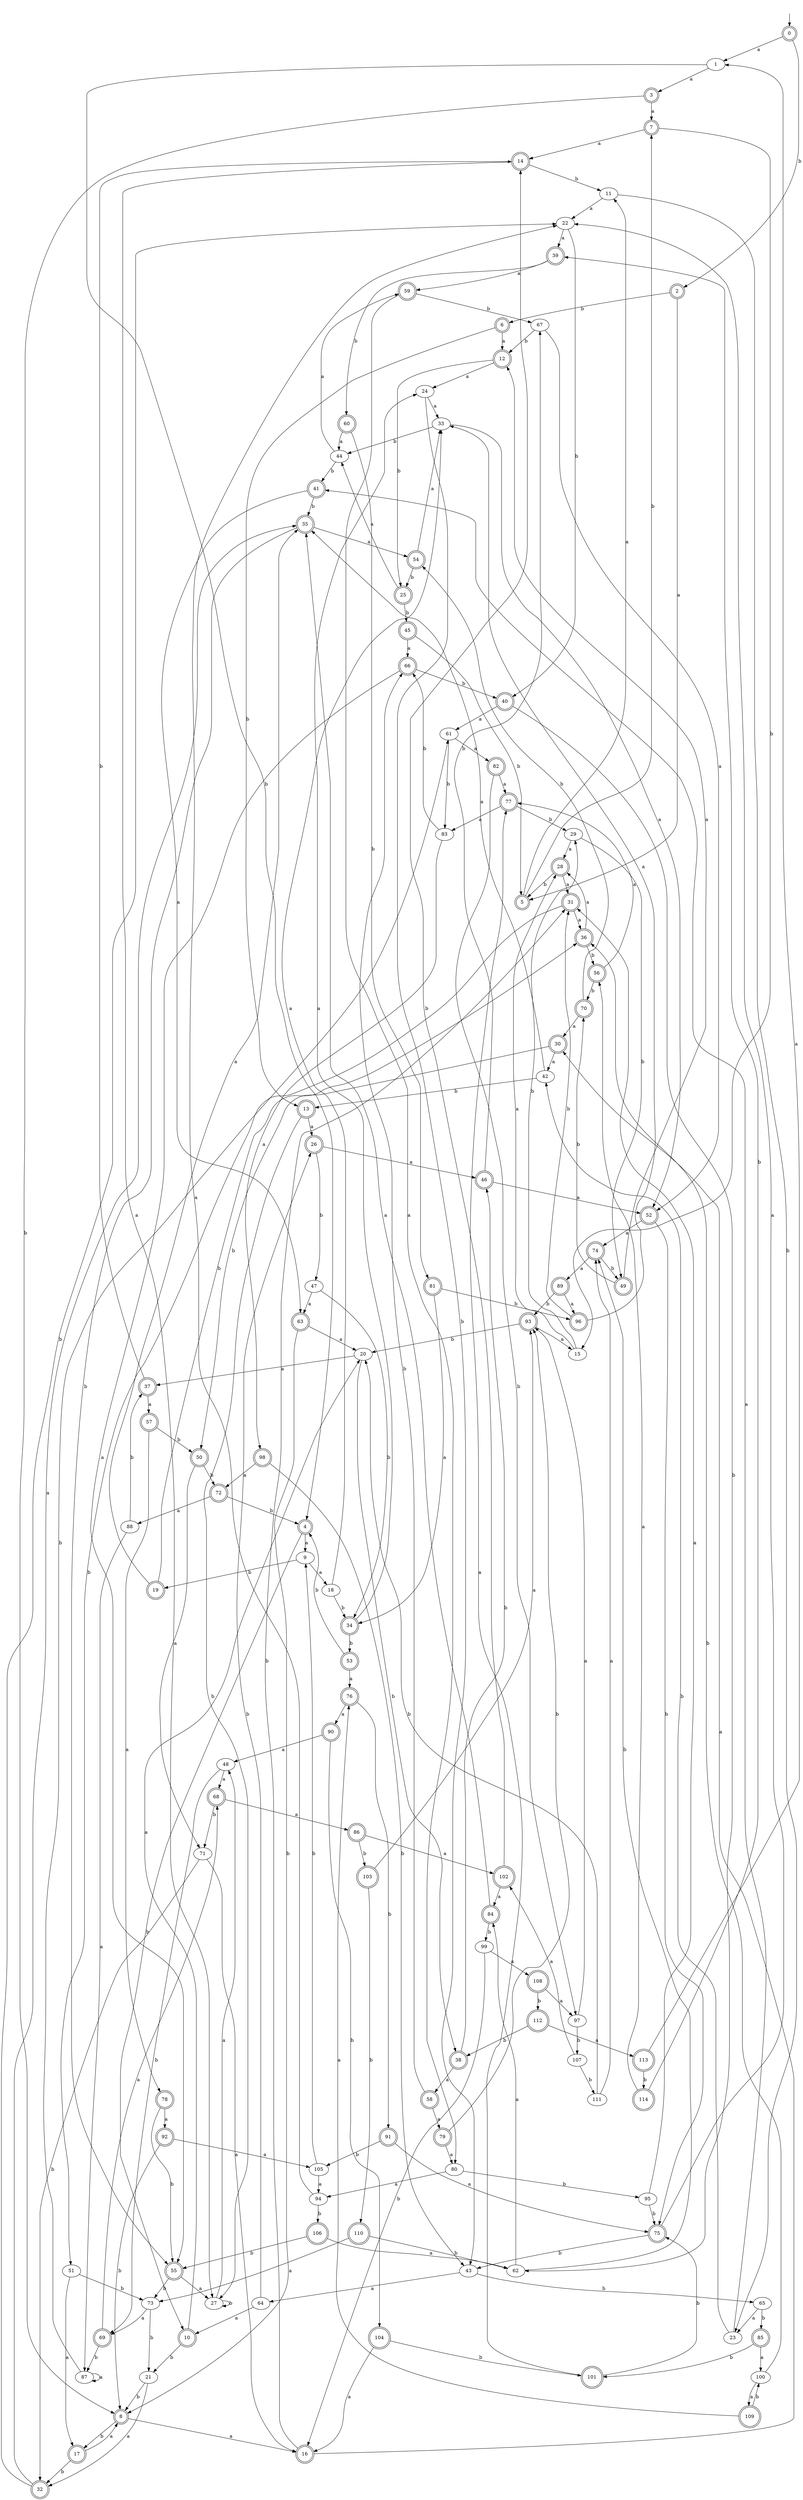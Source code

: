digraph RandomDFA {
  __start0 [label="", shape=none];
  __start0 -> 0 [label=""];
  0 [shape=circle] [shape=doublecircle]
  0 -> 1 [label="a"]
  0 -> 2 [label="b"]
  1
  1 -> 3 [label="a"]
  1 -> 4 [label="b"]
  2 [shape=doublecircle]
  2 -> 5 [label="a"]
  2 -> 6 [label="b"]
  3 [shape=doublecircle]
  3 -> 7 [label="a"]
  3 -> 8 [label="b"]
  4 [shape=doublecircle]
  4 -> 9 [label="a"]
  4 -> 10 [label="b"]
  5 [shape=doublecircle]
  5 -> 11 [label="a"]
  5 -> 7 [label="b"]
  6 [shape=doublecircle]
  6 -> 12 [label="a"]
  6 -> 13 [label="b"]
  7 [shape=doublecircle]
  7 -> 14 [label="a"]
  7 -> 15 [label="b"]
  8 [shape=doublecircle]
  8 -> 16 [label="a"]
  8 -> 17 [label="b"]
  9
  9 -> 18 [label="a"]
  9 -> 19 [label="b"]
  10 [shape=doublecircle]
  10 -> 20 [label="a"]
  10 -> 21 [label="b"]
  11
  11 -> 22 [label="a"]
  11 -> 23 [label="b"]
  12 [shape=doublecircle]
  12 -> 24 [label="a"]
  12 -> 25 [label="b"]
  13 [shape=doublecircle]
  13 -> 26 [label="a"]
  13 -> 27 [label="b"]
  14 [shape=doublecircle]
  14 -> 27 [label="a"]
  14 -> 11 [label="b"]
  15
  15 -> 28 [label="a"]
  15 -> 29 [label="b"]
  16 [shape=doublecircle]
  16 -> 30 [label="a"]
  16 -> 31 [label="b"]
  17 [shape=doublecircle]
  17 -> 8 [label="a"]
  17 -> 32 [label="b"]
  18
  18 -> 33 [label="a"]
  18 -> 34 [label="b"]
  19 [shape=doublecircle]
  19 -> 35 [label="a"]
  19 -> 36 [label="b"]
  20
  20 -> 37 [label="a"]
  20 -> 38 [label="b"]
  21
  21 -> 32 [label="a"]
  21 -> 8 [label="b"]
  22
  22 -> 39 [label="a"]
  22 -> 40 [label="b"]
  23
  23 -> 41 [label="a"]
  23 -> 42 [label="b"]
  24
  24 -> 33 [label="a"]
  24 -> 43 [label="b"]
  25 [shape=doublecircle]
  25 -> 44 [label="a"]
  25 -> 45 [label="b"]
  26 [shape=doublecircle]
  26 -> 46 [label="a"]
  26 -> 47 [label="b"]
  27
  27 -> 48 [label="a"]
  27 -> 27 [label="b"]
  28 [shape=doublecircle]
  28 -> 31 [label="a"]
  28 -> 5 [label="b"]
  29
  29 -> 28 [label="a"]
  29 -> 49 [label="b"]
  30 [shape=doublecircle]
  30 -> 42 [label="a"]
  30 -> 50 [label="b"]
  31 [shape=doublecircle]
  31 -> 36 [label="a"]
  31 -> 51 [label="b"]
  32 [shape=doublecircle]
  32 -> 35 [label="a"]
  32 -> 22 [label="b"]
  33
  33 -> 52 [label="a"]
  33 -> 44 [label="b"]
  34 [shape=doublecircle]
  34 -> 24 [label="a"]
  34 -> 53 [label="b"]
  35 [shape=doublecircle]
  35 -> 54 [label="a"]
  35 -> 55 [label="b"]
  36 [shape=doublecircle]
  36 -> 28 [label="a"]
  36 -> 56 [label="b"]
  37 [shape=doublecircle]
  37 -> 57 [label="a"]
  37 -> 14 [label="b"]
  38 [shape=doublecircle]
  38 -> 58 [label="a"]
  38 -> 46 [label="b"]
  39 [shape=doublecircle]
  39 -> 59 [label="a"]
  39 -> 60 [label="b"]
  40 [shape=doublecircle]
  40 -> 61 [label="a"]
  40 -> 62 [label="b"]
  41 [shape=doublecircle]
  41 -> 63 [label="a"]
  41 -> 35 [label="b"]
  42
  42 -> 35 [label="a"]
  42 -> 13 [label="b"]
  43
  43 -> 64 [label="a"]
  43 -> 65 [label="b"]
  44
  44 -> 59 [label="a"]
  44 -> 41 [label="b"]
  45 [shape=doublecircle]
  45 -> 66 [label="a"]
  45 -> 5 [label="b"]
  46 [shape=doublecircle]
  46 -> 52 [label="a"]
  46 -> 67 [label="b"]
  47
  47 -> 63 [label="a"]
  47 -> 34 [label="b"]
  48
  48 -> 68 [label="a"]
  48 -> 69 [label="b"]
  49 [shape=doublecircle]
  49 -> 12 [label="a"]
  49 -> 70 [label="b"]
  50 [shape=doublecircle]
  50 -> 71 [label="a"]
  50 -> 72 [label="b"]
  51
  51 -> 17 [label="a"]
  51 -> 73 [label="b"]
  52 [shape=doublecircle]
  52 -> 74 [label="a"]
  52 -> 75 [label="b"]
  53 [shape=doublecircle]
  53 -> 76 [label="a"]
  53 -> 4 [label="b"]
  54 [shape=doublecircle]
  54 -> 33 [label="a"]
  54 -> 25 [label="b"]
  55 [shape=doublecircle]
  55 -> 27 [label="a"]
  55 -> 73 [label="b"]
  56 [shape=doublecircle]
  56 -> 77 [label="a"]
  56 -> 70 [label="b"]
  57 [shape=doublecircle]
  57 -> 78 [label="a"]
  57 -> 50 [label="b"]
  58 [shape=doublecircle]
  58 -> 79 [label="a"]
  58 -> 66 [label="b"]
  59 [shape=doublecircle]
  59 -> 80 [label="a"]
  59 -> 67 [label="b"]
  60 [shape=doublecircle]
  60 -> 44 [label="a"]
  60 -> 81 [label="b"]
  61
  61 -> 82 [label="a"]
  61 -> 83 [label="b"]
  62
  62 -> 84 [label="a"]
  62 -> 74 [label="b"]
  63 [shape=doublecircle]
  63 -> 20 [label="a"]
  63 -> 8 [label="b"]
  64
  64 -> 10 [label="a"]
  64 -> 26 [label="b"]
  65
  65 -> 23 [label="a"]
  65 -> 85 [label="b"]
  66 [shape=doublecircle]
  66 -> 55 [label="a"]
  66 -> 40 [label="b"]
  67
  67 -> 52 [label="a"]
  67 -> 12 [label="b"]
  68 [shape=doublecircle]
  68 -> 86 [label="a"]
  68 -> 71 [label="b"]
  69 [shape=doublecircle]
  69 -> 68 [label="a"]
  69 -> 87 [label="b"]
  70 [shape=doublecircle]
  70 -> 30 [label="a"]
  70 -> 54 [label="b"]
  71
  71 -> 16 [label="a"]
  71 -> 32 [label="b"]
  72 [shape=doublecircle]
  72 -> 88 [label="a"]
  72 -> 4 [label="b"]
  73
  73 -> 69 [label="a"]
  73 -> 21 [label="b"]
  74 [shape=doublecircle]
  74 -> 89 [label="a"]
  74 -> 49 [label="b"]
  75 [shape=doublecircle]
  75 -> 22 [label="a"]
  75 -> 43 [label="b"]
  76 [shape=doublecircle]
  76 -> 90 [label="a"]
  76 -> 91 [label="b"]
  77 [shape=doublecircle]
  77 -> 83 [label="a"]
  77 -> 29 [label="b"]
  78 [shape=doublecircle]
  78 -> 92 [label="a"]
  78 -> 55 [label="b"]
  79 [shape=doublecircle]
  79 -> 80 [label="a"]
  79 -> 93 [label="b"]
  80
  80 -> 94 [label="a"]
  80 -> 95 [label="b"]
  81 [shape=doublecircle]
  81 -> 34 [label="a"]
  81 -> 96 [label="b"]
  82 [shape=doublecircle]
  82 -> 77 [label="a"]
  82 -> 97 [label="b"]
  83
  83 -> 98 [label="a"]
  83 -> 66 [label="b"]
  84 [shape=doublecircle]
  84 -> 35 [label="a"]
  84 -> 99 [label="b"]
  85 [shape=doublecircle]
  85 -> 100 [label="a"]
  85 -> 101 [label="b"]
  86 [shape=doublecircle]
  86 -> 102 [label="a"]
  86 -> 103 [label="b"]
  87
  87 -> 87 [label="a"]
  87 -> 61 [label="b"]
  88
  88 -> 87 [label="a"]
  88 -> 37 [label="b"]
  89 [shape=doublecircle]
  89 -> 96 [label="a"]
  89 -> 93 [label="b"]
  90 [shape=doublecircle]
  90 -> 48 [label="a"]
  90 -> 104 [label="b"]
  91 [shape=doublecircle]
  91 -> 75 [label="a"]
  91 -> 105 [label="b"]
  92 [shape=doublecircle]
  92 -> 105 [label="a"]
  92 -> 8 [label="b"]
  93 [shape=doublecircle]
  93 -> 15 [label="a"]
  93 -> 20 [label="b"]
  94
  94 -> 22 [label="a"]
  94 -> 106 [label="b"]
  95
  95 -> 31 [label="a"]
  95 -> 75 [label="b"]
  96 [shape=doublecircle]
  96 -> 33 [label="a"]
  96 -> 31 [label="b"]
  97
  97 -> 93 [label="a"]
  97 -> 107 [label="b"]
  98 [shape=doublecircle]
  98 -> 72 [label="a"]
  98 -> 43 [label="b"]
  99
  99 -> 108 [label="a"]
  99 -> 16 [label="b"]
  100
  100 -> 109 [label="a"]
  100 -> 36 [label="b"]
  101 [shape=doublecircle]
  101 -> 77 [label="a"]
  101 -> 75 [label="b"]
  102 [shape=doublecircle]
  102 -> 84 [label="a"]
  102 -> 14 [label="b"]
  103 [shape=doublecircle]
  103 -> 93 [label="a"]
  103 -> 110 [label="b"]
  104 [shape=doublecircle]
  104 -> 16 [label="a"]
  104 -> 101 [label="b"]
  105
  105 -> 94 [label="a"]
  105 -> 9 [label="b"]
  106 [shape=doublecircle]
  106 -> 62 [label="a"]
  106 -> 55 [label="b"]
  107
  107 -> 102 [label="a"]
  107 -> 111 [label="b"]
  108 [shape=doublecircle]
  108 -> 97 [label="a"]
  108 -> 112 [label="b"]
  109 [shape=doublecircle]
  109 -> 76 [label="a"]
  109 -> 100 [label="b"]
  110 [shape=doublecircle]
  110 -> 73 [label="a"]
  110 -> 62 [label="b"]
  111
  111 -> 74 [label="a"]
  111 -> 20 [label="b"]
  112 [shape=doublecircle]
  112 -> 113 [label="a"]
  112 -> 38 [label="b"]
  113 [shape=doublecircle]
  113 -> 1 [label="a"]
  113 -> 114 [label="b"]
  114 [shape=doublecircle]
  114 -> 56 [label="a"]
  114 -> 39 [label="b"]
}

